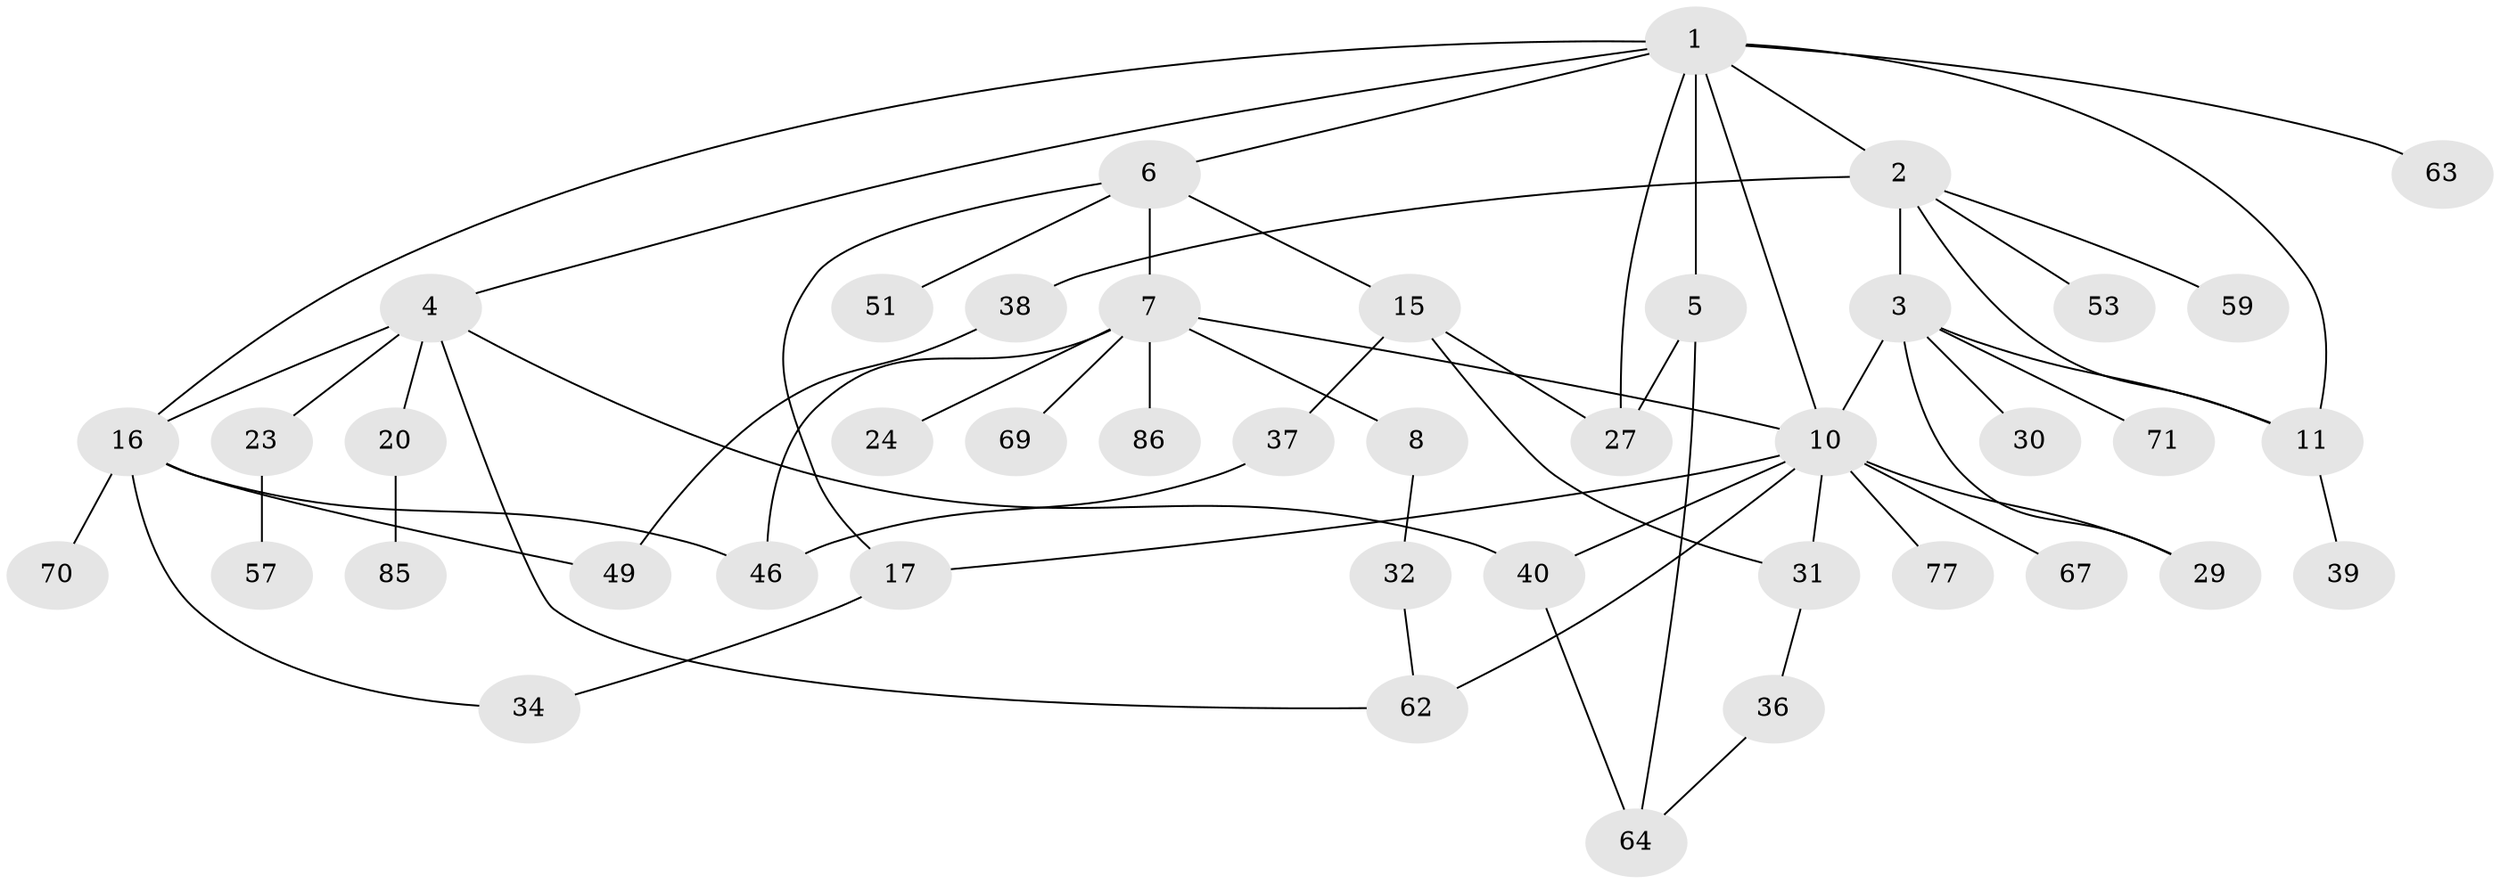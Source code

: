// original degree distribution, {9: 0.011494252873563218, 7: 0.034482758620689655, 4: 0.12643678160919541, 3: 0.20689655172413793, 2: 0.2988505747126437, 5: 0.011494252873563218, 6: 0.022988505747126436, 1: 0.28735632183908044}
// Generated by graph-tools (version 1.1) at 2025/16/03/04/25 18:16:57]
// undirected, 43 vertices, 61 edges
graph export_dot {
graph [start="1"]
  node [color=gray90,style=filled];
  1;
  2;
  3 [super="+9+48"];
  4 [super="+45"];
  5 [super="+43"];
  6 [super="+14"];
  7 [super="+65"];
  8;
  10 [super="+55+13+12"];
  11 [super="+26+73"];
  15 [super="+78+21"];
  16 [super="+25"];
  17 [super="+79+44"];
  20 [super="+68"];
  23;
  24;
  27 [super="+42"];
  29 [super="+35+47"];
  30 [super="+82"];
  31 [super="+60"];
  32 [super="+41"];
  34 [super="+66"];
  36;
  37 [super="+54"];
  38;
  39;
  40 [super="+81"];
  46 [super="+72"];
  49 [super="+84"];
  51;
  53;
  57;
  59;
  62;
  63;
  64 [super="+75"];
  67;
  69 [super="+74"];
  70;
  71;
  77;
  85;
  86;
  1 -- 2;
  1 -- 4;
  1 -- 5;
  1 -- 6;
  1 -- 10;
  1 -- 11;
  1 -- 16;
  1 -- 63;
  1 -- 27;
  2 -- 3 [weight=2];
  2 -- 38;
  2 -- 53;
  2 -- 59;
  2 -- 11;
  3 -- 10 [weight=2];
  3 -- 11;
  3 -- 30;
  3 -- 71;
  3 -- 29;
  4 -- 20;
  4 -- 23;
  4 -- 62;
  4 -- 16;
  4 -- 40;
  5 -- 27;
  5 -- 64;
  6 -- 7;
  6 -- 17;
  6 -- 51;
  6 -- 15;
  7 -- 8;
  7 -- 24;
  7 -- 86;
  7 -- 46;
  7 -- 10;
  7 -- 69;
  8 -- 32;
  10 -- 40 [weight=2];
  10 -- 67 [weight=2];
  10 -- 77;
  10 -- 62 [weight=2];
  10 -- 31;
  10 -- 29 [weight=2];
  10 -- 17;
  11 -- 39;
  15 -- 37;
  15 -- 27;
  15 -- 31;
  16 -- 49;
  16 -- 34;
  16 -- 70;
  16 -- 46;
  17 -- 34;
  20 -- 85;
  23 -- 57;
  31 -- 36;
  32 -- 62;
  36 -- 64;
  37 -- 46;
  38 -- 49;
  40 -- 64;
}
